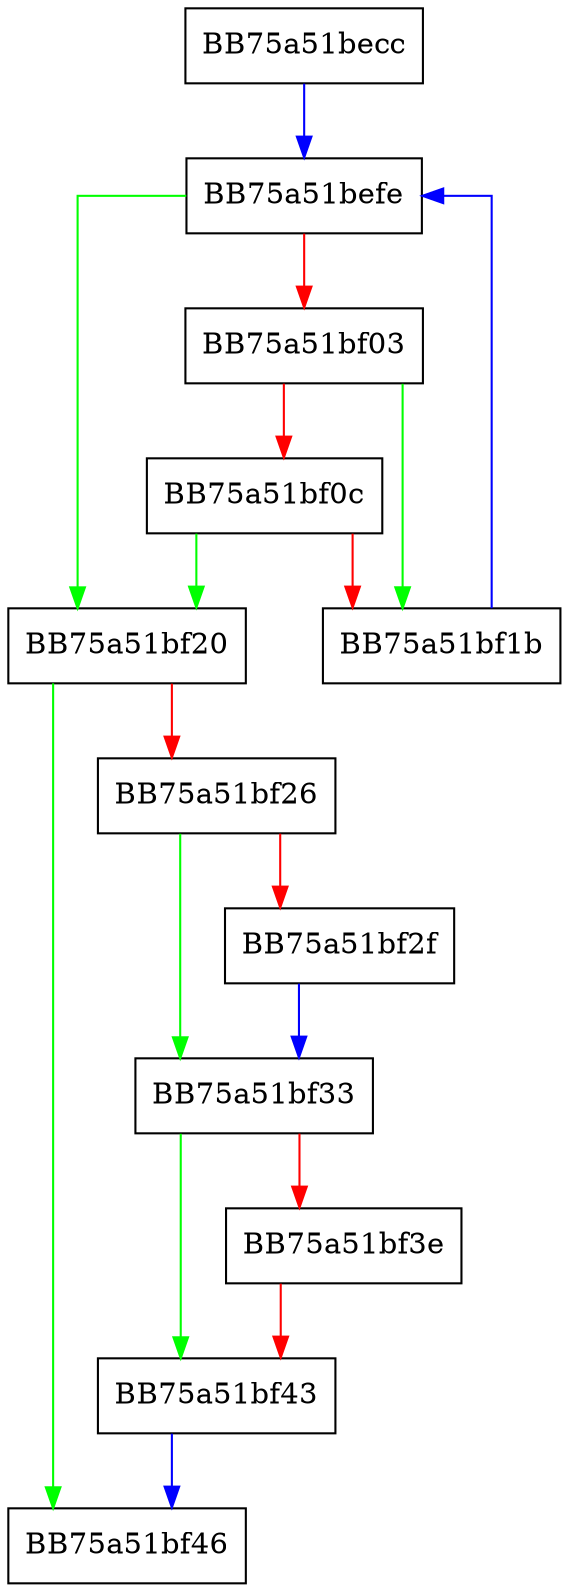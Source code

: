 digraph CheckUserExistence_NoLock {
  node [shape="box"];
  graph [splines=ortho];
  BB75a51becc -> BB75a51befe [color="blue"];
  BB75a51befe -> BB75a51bf20 [color="green"];
  BB75a51befe -> BB75a51bf03 [color="red"];
  BB75a51bf03 -> BB75a51bf1b [color="green"];
  BB75a51bf03 -> BB75a51bf0c [color="red"];
  BB75a51bf0c -> BB75a51bf20 [color="green"];
  BB75a51bf0c -> BB75a51bf1b [color="red"];
  BB75a51bf1b -> BB75a51befe [color="blue"];
  BB75a51bf20 -> BB75a51bf46 [color="green"];
  BB75a51bf20 -> BB75a51bf26 [color="red"];
  BB75a51bf26 -> BB75a51bf33 [color="green"];
  BB75a51bf26 -> BB75a51bf2f [color="red"];
  BB75a51bf2f -> BB75a51bf33 [color="blue"];
  BB75a51bf33 -> BB75a51bf43 [color="green"];
  BB75a51bf33 -> BB75a51bf3e [color="red"];
  BB75a51bf3e -> BB75a51bf43 [color="red"];
  BB75a51bf43 -> BB75a51bf46 [color="blue"];
}